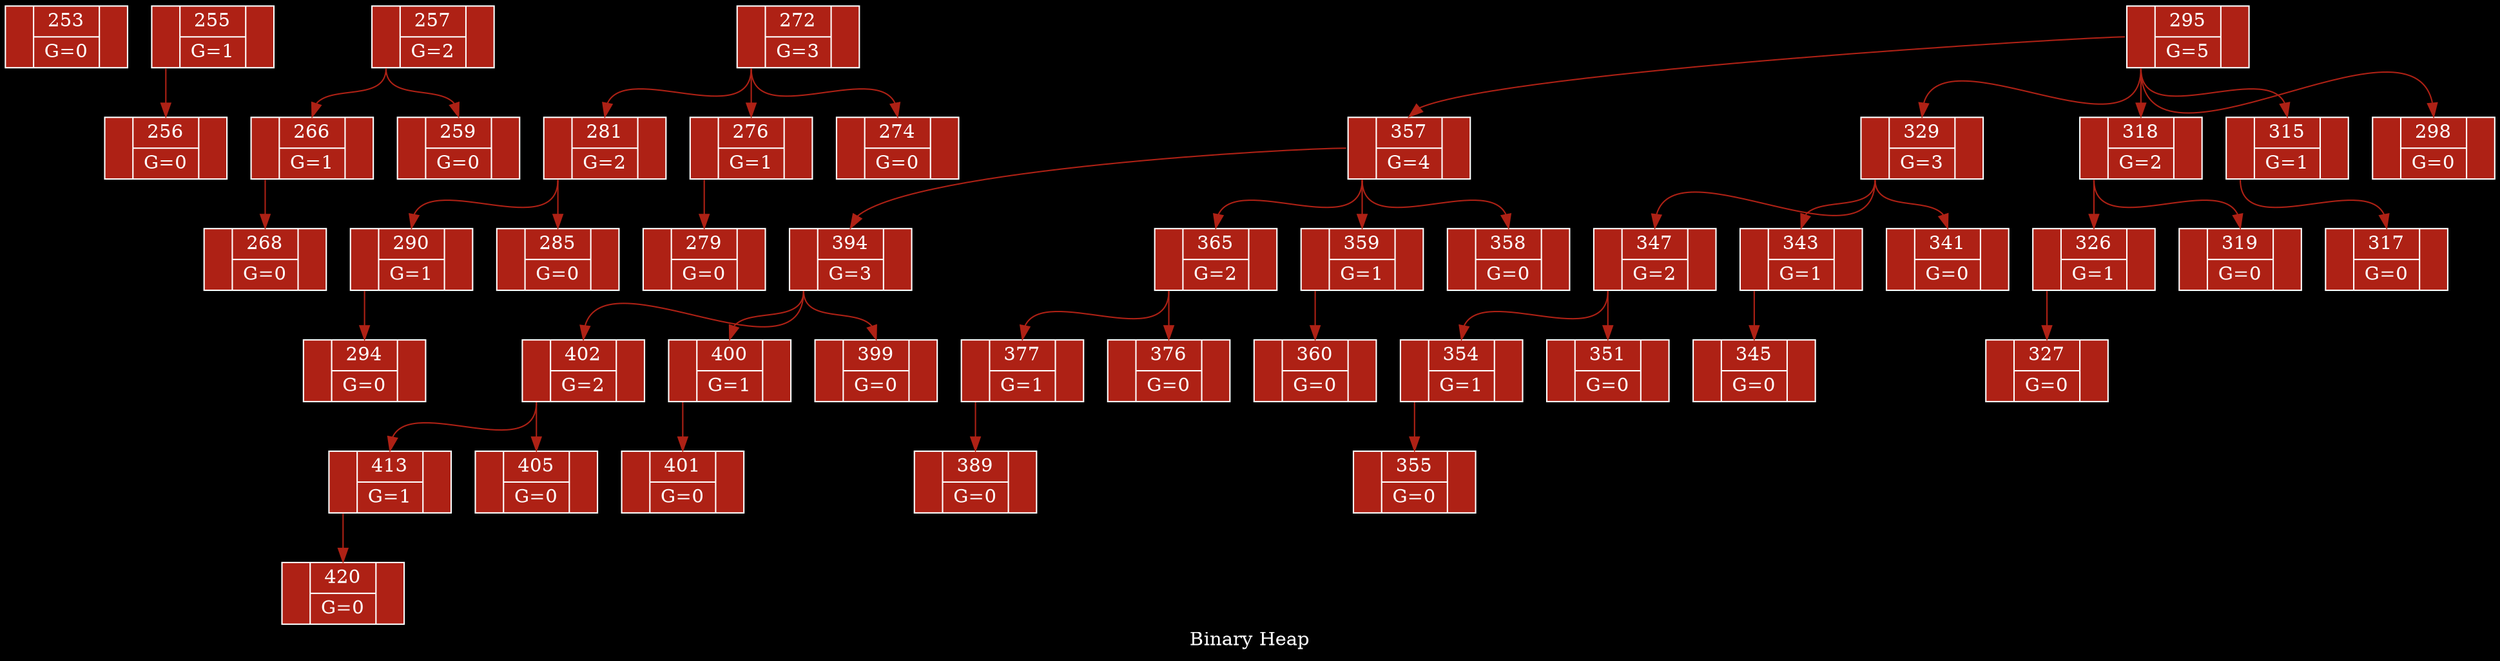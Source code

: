 digraph G {
rankdir="TB"
label= "Binary Heap";
fontcolor = white
bgcolor = "black"
node [shape = record];
253[color = white fontcolor = white label = "<f0> | {{<f1> 253} | G=0} | <f2> " style = filled fillcolor = "#AE2115" ]255[color = white fontcolor = white label = "<f0> | {{<f1> 255} | G=1} | <f2> " style = filled fillcolor = "#AE2115" ]255:f0 -> 256:f1 [color = "#AE2115"];
256[color = white fontcolor = white label = "<f0> | {{<f1> 256} | G=0} | <f2> " style = filled fillcolor = "#AE2115" ]257[color = white fontcolor = white label = "<f0> | {{<f1> 257} | G=2} | <f2> " style = filled fillcolor = "#AE2115" ]257:f0 -> 266:f1 [color = "#AE2115"];
266[color = white fontcolor = white label = "<f0> | {{<f1> 266} | G=1} | <f2> " style = filled fillcolor = "#AE2115" ]266:f0 -> 268:f1 [color = "#AE2115"];
268[color = white fontcolor = white label = "<f0> | {{<f1> 268} | G=0} | <f2> " style = filled fillcolor = "#AE2115" ]257:f0 -> 259:f1 [color = "#AE2115"];
259[color = white fontcolor = white label = "<f0> | {{<f1> 259} | G=0} | <f2> " style = filled fillcolor = "#AE2115" ]272[color = white fontcolor = white label = "<f0> | {{<f1> 272} | G=3} | <f2> " style = filled fillcolor = "#AE2115" ]272:f0 -> 281:f1 [color = "#AE2115"];
281[color = white fontcolor = white label = "<f0> | {{<f1> 281} | G=2} | <f2> " style = filled fillcolor = "#AE2115" ]281:f0 -> 290:f1 [color = "#AE2115"];
290[color = white fontcolor = white label = "<f0> | {{<f1> 290} | G=1} | <f2> " style = filled fillcolor = "#AE2115" ]290:f0 -> 294:f1 [color = "#AE2115"];
294[color = white fontcolor = white label = "<f0> | {{<f1> 294} | G=0} | <f2> " style = filled fillcolor = "#AE2115" ]281:f0 -> 285:f1 [color = "#AE2115"];
285[color = white fontcolor = white label = "<f0> | {{<f1> 285} | G=0} | <f2> " style = filled fillcolor = "#AE2115" ]272:f0 -> 276:f1 [color = "#AE2115"];
276[color = white fontcolor = white label = "<f0> | {{<f1> 276} | G=1} | <f2> " style = filled fillcolor = "#AE2115" ]276:f0 -> 279:f1 [color = "#AE2115"];
279[color = white fontcolor = white label = "<f0> | {{<f1> 279} | G=0} | <f2> " style = filled fillcolor = "#AE2115" ]272:f0 -> 274:f1 [color = "#AE2115"];
274[color = white fontcolor = white label = "<f0> | {{<f1> 274} | G=0} | <f2> " style = filled fillcolor = "#AE2115" ]295[color = white fontcolor = white label = "<f0> | {{<f1> 295} | G=5} | <f2> " style = filled fillcolor = "#AE2115" ]295:f0 -> 357:f1 [color = "#AE2115"];
357[color = white fontcolor = white label = "<f0> | {{<f1> 357} | G=4} | <f2> " style = filled fillcolor = "#AE2115" ]357:f0 -> 394:f1 [color = "#AE2115"];
394[color = white fontcolor = white label = "<f0> | {{<f1> 394} | G=3} | <f2> " style = filled fillcolor = "#AE2115" ]394:f0 -> 402:f1 [color = "#AE2115"];
402[color = white fontcolor = white label = "<f0> | {{<f1> 402} | G=2} | <f2> " style = filled fillcolor = "#AE2115" ]402:f0 -> 413:f1 [color = "#AE2115"];
413[color = white fontcolor = white label = "<f0> | {{<f1> 413} | G=1} | <f2> " style = filled fillcolor = "#AE2115" ]413:f0 -> 420:f1 [color = "#AE2115"];
420[color = white fontcolor = white label = "<f0> | {{<f1> 420} | G=0} | <f2> " style = filled fillcolor = "#AE2115" ]402:f0 -> 405:f1 [color = "#AE2115"];
405[color = white fontcolor = white label = "<f0> | {{<f1> 405} | G=0} | <f2> " style = filled fillcolor = "#AE2115" ]394:f0 -> 400:f1 [color = "#AE2115"];
400[color = white fontcolor = white label = "<f0> | {{<f1> 400} | G=1} | <f2> " style = filled fillcolor = "#AE2115" ]400:f0 -> 401:f1 [color = "#AE2115"];
401[color = white fontcolor = white label = "<f0> | {{<f1> 401} | G=0} | <f2> " style = filled fillcolor = "#AE2115" ]394:f0 -> 399:f1 [color = "#AE2115"];
399[color = white fontcolor = white label = "<f0> | {{<f1> 399} | G=0} | <f2> " style = filled fillcolor = "#AE2115" ]357:f0 -> 365:f1 [color = "#AE2115"];
365[color = white fontcolor = white label = "<f0> | {{<f1> 365} | G=2} | <f2> " style = filled fillcolor = "#AE2115" ]365:f0 -> 377:f1 [color = "#AE2115"];
377[color = white fontcolor = white label = "<f0> | {{<f1> 377} | G=1} | <f2> " style = filled fillcolor = "#AE2115" ]377:f0 -> 389:f1 [color = "#AE2115"];
389[color = white fontcolor = white label = "<f0> | {{<f1> 389} | G=0} | <f2> " style = filled fillcolor = "#AE2115" ]365:f0 -> 376:f1 [color = "#AE2115"];
376[color = white fontcolor = white label = "<f0> | {{<f1> 376} | G=0} | <f2> " style = filled fillcolor = "#AE2115" ]357:f0 -> 359:f1 [color = "#AE2115"];
359[color = white fontcolor = white label = "<f0> | {{<f1> 359} | G=1} | <f2> " style = filled fillcolor = "#AE2115" ]359:f0 -> 360:f1 [color = "#AE2115"];
360[color = white fontcolor = white label = "<f0> | {{<f1> 360} | G=0} | <f2> " style = filled fillcolor = "#AE2115" ]357:f0 -> 358:f1 [color = "#AE2115"];
358[color = white fontcolor = white label = "<f0> | {{<f1> 358} | G=0} | <f2> " style = filled fillcolor = "#AE2115" ]295:f0 -> 329:f1 [color = "#AE2115"];
329[color = white fontcolor = white label = "<f0> | {{<f1> 329} | G=3} | <f2> " style = filled fillcolor = "#AE2115" ]329:f0 -> 347:f1 [color = "#AE2115"];
347[color = white fontcolor = white label = "<f0> | {{<f1> 347} | G=2} | <f2> " style = filled fillcolor = "#AE2115" ]347:f0 -> 354:f1 [color = "#AE2115"];
354[color = white fontcolor = white label = "<f0> | {{<f1> 354} | G=1} | <f2> " style = filled fillcolor = "#AE2115" ]354:f0 -> 355:f1 [color = "#AE2115"];
355[color = white fontcolor = white label = "<f0> | {{<f1> 355} | G=0} | <f2> " style = filled fillcolor = "#AE2115" ]347:f0 -> 351:f1 [color = "#AE2115"];
351[color = white fontcolor = white label = "<f0> | {{<f1> 351} | G=0} | <f2> " style = filled fillcolor = "#AE2115" ]329:f0 -> 343:f1 [color = "#AE2115"];
343[color = white fontcolor = white label = "<f0> | {{<f1> 343} | G=1} | <f2> " style = filled fillcolor = "#AE2115" ]343:f0 -> 345:f1 [color = "#AE2115"];
345[color = white fontcolor = white label = "<f0> | {{<f1> 345} | G=0} | <f2> " style = filled fillcolor = "#AE2115" ]329:f0 -> 341:f1 [color = "#AE2115"];
341[color = white fontcolor = white label = "<f0> | {{<f1> 341} | G=0} | <f2> " style = filled fillcolor = "#AE2115" ]295:f0 -> 318:f1 [color = "#AE2115"];
318[color = white fontcolor = white label = "<f0> | {{<f1> 318} | G=2} | <f2> " style = filled fillcolor = "#AE2115" ]318:f0 -> 326:f1 [color = "#AE2115"];
326[color = white fontcolor = white label = "<f0> | {{<f1> 326} | G=1} | <f2> " style = filled fillcolor = "#AE2115" ]326:f0 -> 327:f1 [color = "#AE2115"];
327[color = white fontcolor = white label = "<f0> | {{<f1> 327} | G=0} | <f2> " style = filled fillcolor = "#AE2115" ]318:f0 -> 319:f1 [color = "#AE2115"];
319[color = white fontcolor = white label = "<f0> | {{<f1> 319} | G=0} | <f2> " style = filled fillcolor = "#AE2115" ]295:f0 -> 315:f1 [color = "#AE2115"];
315[color = white fontcolor = white label = "<f0> | {{<f1> 315} | G=1} | <f2> " style = filled fillcolor = "#AE2115" ]315:f0 -> 317:f1 [color = "#AE2115"];
317[color = white fontcolor = white label = "<f0> | {{<f1> 317} | G=0} | <f2> " style = filled fillcolor = "#AE2115" ]295:f0 -> 298:f1 [color = "#AE2115"];
298[color = white fontcolor = white label = "<f0> | {{<f1> 298} | G=0} | <f2> " style = filled fillcolor = "#AE2115" ]}
